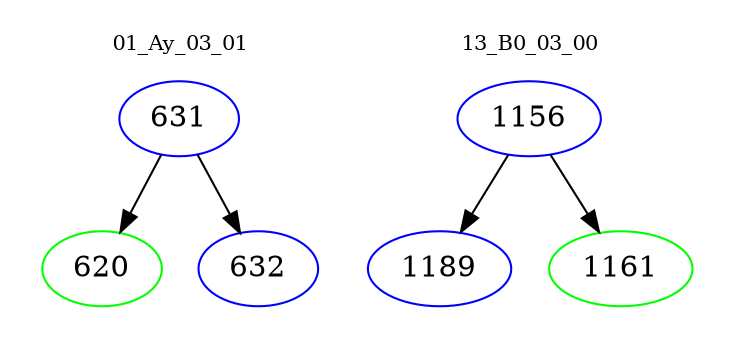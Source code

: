 digraph{
subgraph cluster_0 {
color = white
label = "01_Ay_03_01";
fontsize=10;
T0_631 [label="631", color="blue"]
T0_631 -> T0_620 [color="black"]
T0_620 [label="620", color="green"]
T0_631 -> T0_632 [color="black"]
T0_632 [label="632", color="blue"]
}
subgraph cluster_1 {
color = white
label = "13_B0_03_00";
fontsize=10;
T1_1156 [label="1156", color="blue"]
T1_1156 -> T1_1189 [color="black"]
T1_1189 [label="1189", color="blue"]
T1_1156 -> T1_1161 [color="black"]
T1_1161 [label="1161", color="green"]
}
}
